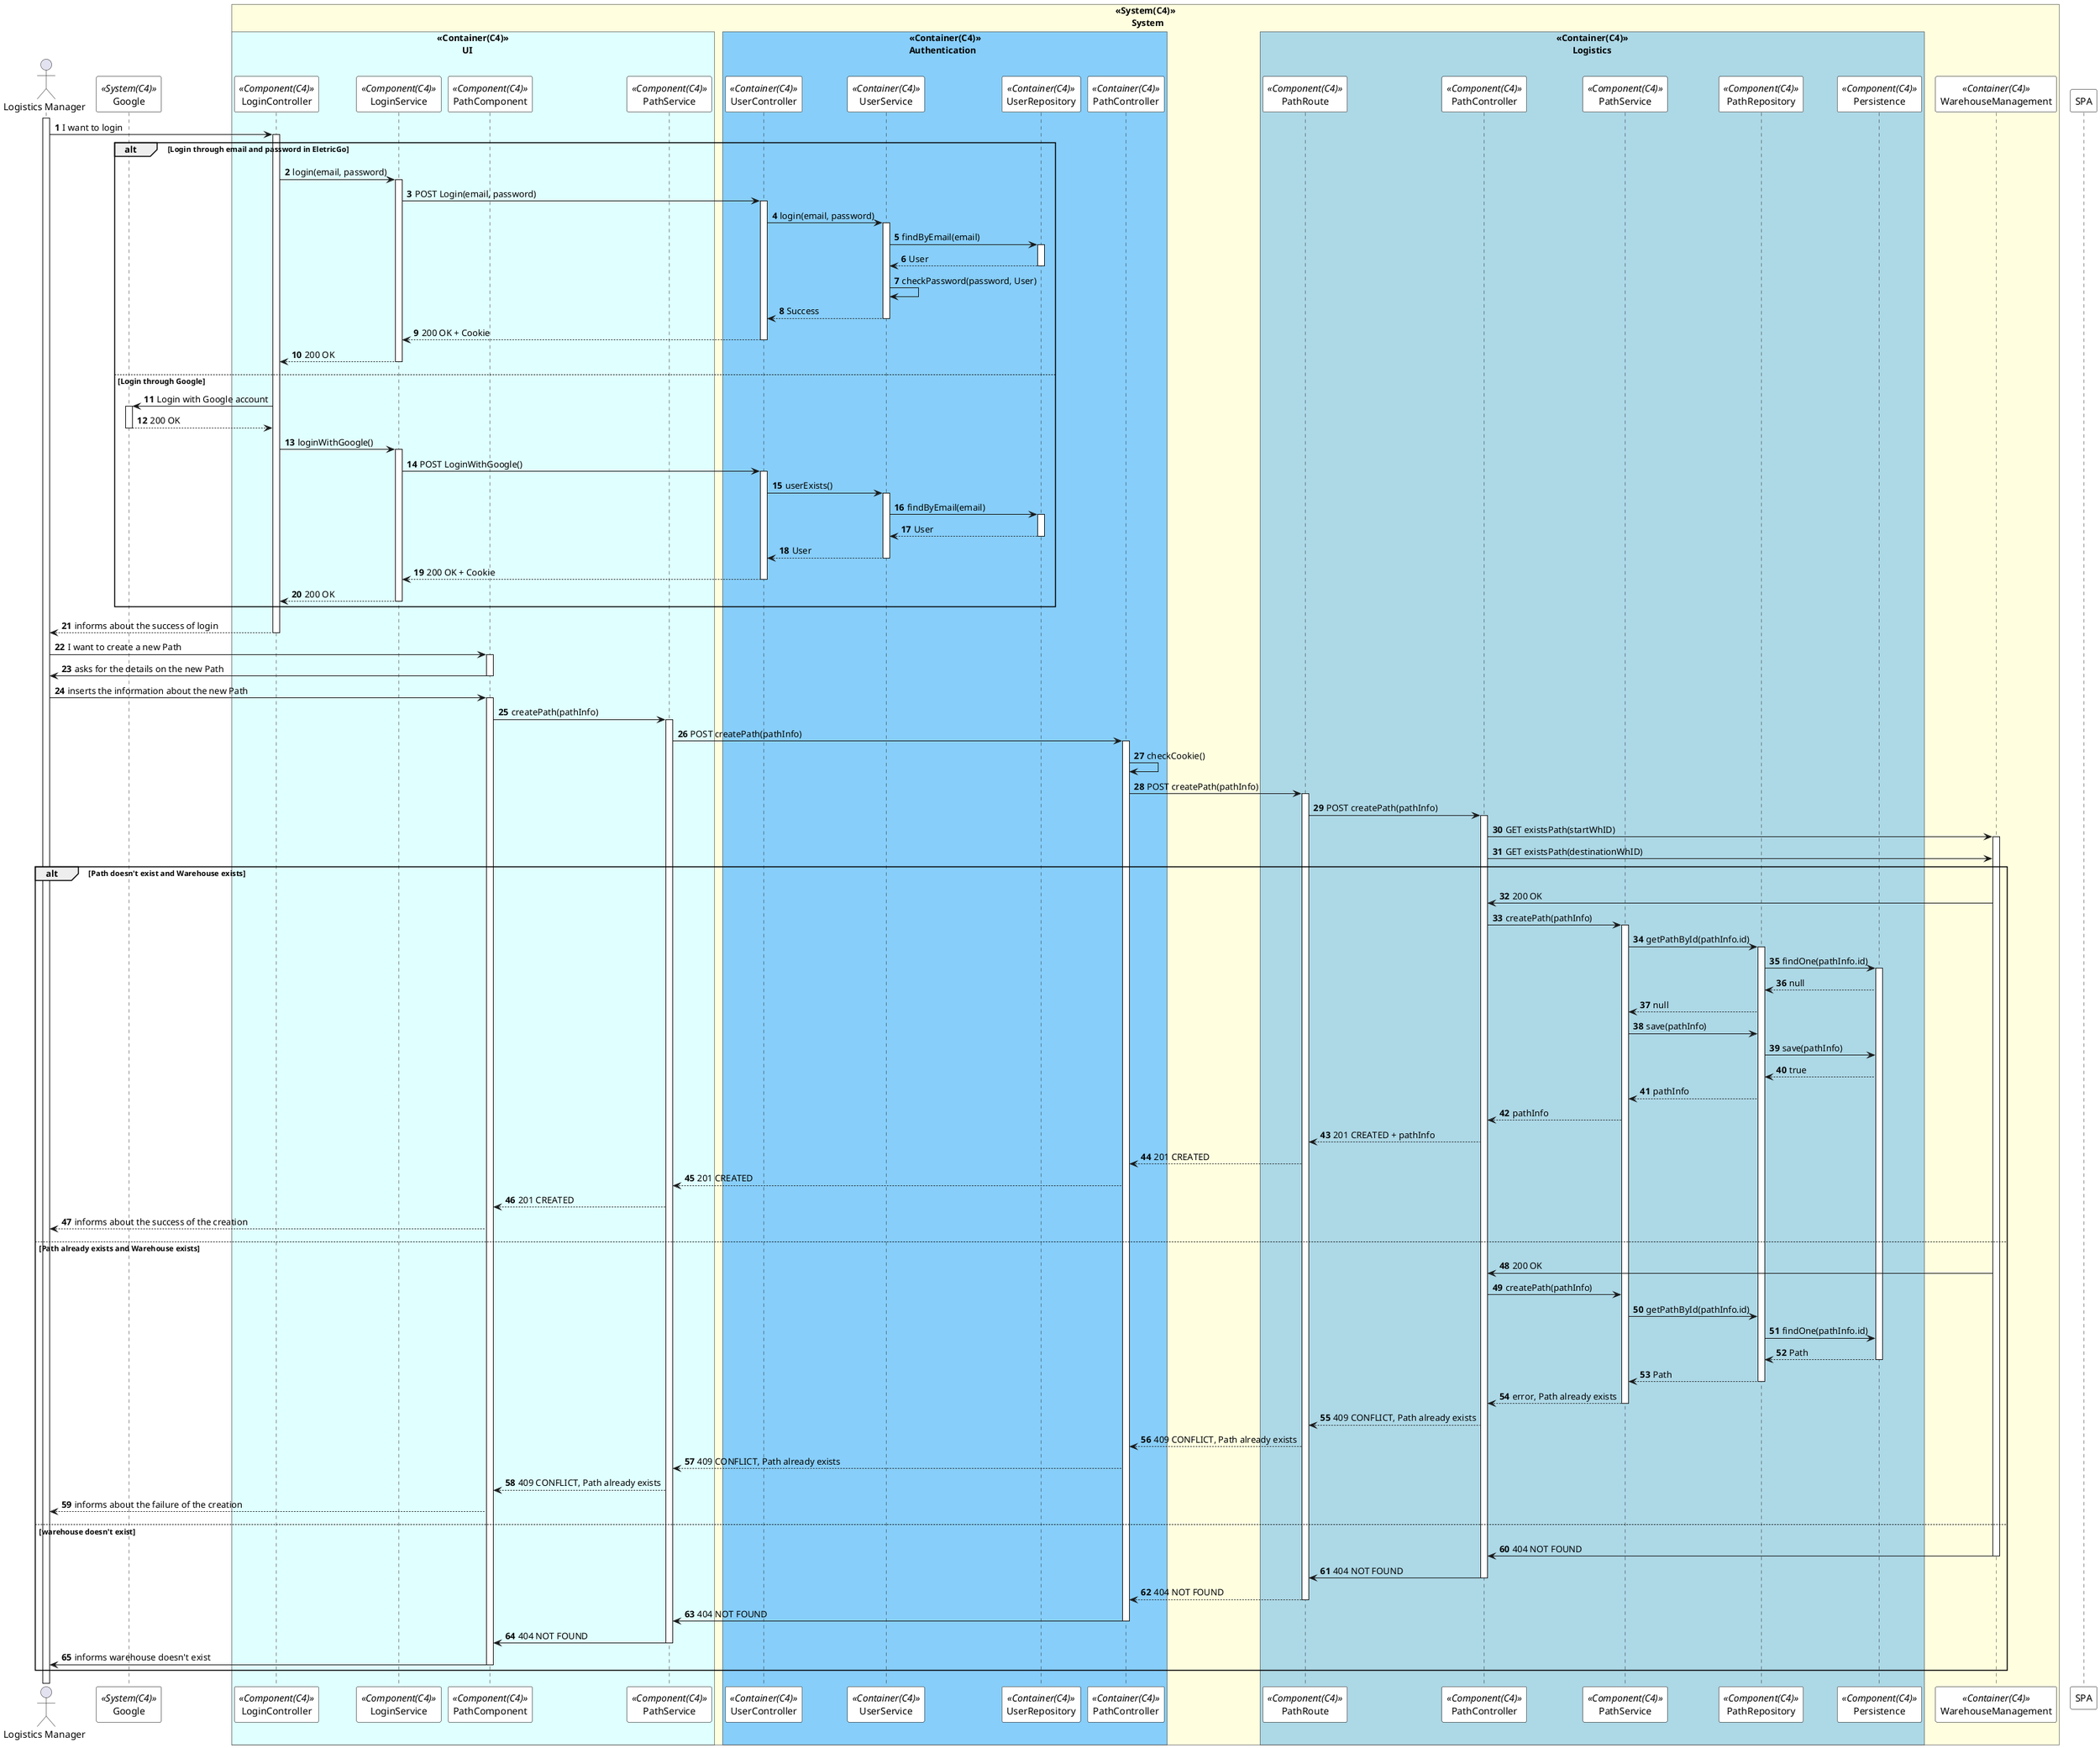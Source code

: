 @startuml createPathSD
autonumber
!pragma teoz true
skinparam sequence {
ParticipantBorderColor black
ParticipantBackgroundColor white
}
actor "Logistics Manager" as manager

participant Google as Google <<System(C4)>>
box "<<System(C4)>>\n       System" #LightYellow
    box "<<Container(C4)>>\n           UI" #LightCyan
        
        participant LoginController as LoginC <<Component(C4)>>
        participant LoginService as LoginS <<Component(C4)>>
    
    
    
        participant PathComponent as PathC <<Component(C4)>>
        participant PathService as PathS <<Component(C4)>>
        

    end box

    box "<<Container(C4)>>\nAuthentication" #LightSkyBlue

        participant UserController as UserCTRL <<Container(C4)>> 
        participant UserService as UserServ <<Container(C4)>> 
        participant UserRepository as UserRepo <<Container(C4)>> 

        participant PathController as PathCTRL <<Container(C4)>>

    end box
    box "<<Container(C4)>>\n       Logistics" #LightBlue
        participant PathRoute as Route <<Component(C4)>>
        participant PathController as Controller <<Component(C4)>>
        participant PathService as Service <<Component(C4)>>
        participant PathRepository as Repository <<Component(C4)>>
        participant Persistence as Persistence <<Component(C4)>>
    end box
    participant WarehouseManagement as WarehouseManagement <<Container(C4)>>
end box


activate manager
manager->LoginC: I want to login
activate LoginC

alt Login through email and password in EletricGo


    LoginC -> LoginS: login(email, password)
    activate LoginS
    LoginS -> UserCTRL: POST Login(email, password)
    activate UserCTRL

    UserCTRL -> UserServ: login(email, password)
    activate UserServ
    UserServ -> UserRepo: findByEmail(email)
    activate UserRepo
    UserRepo --> UserServ: User
    deactivate UserRepo
    UserServ -> UserServ: checkPassword(password, User)
    UserServ --> UserCTRL: Success
    deactivate UserServ


    UserCTRL --> LoginS: 200 OK + Cookie
    deactivate UserCTRL

    LoginS --> LoginC: 200 OK
    deactivate LoginS

else Login through Google

    LoginC -> Google: Login with Google account
    activate Google
    Google --> LoginC: 200 OK
    deactivate Google
    LoginC -> LoginS: loginWithGoogle()
    activate LoginS
    LoginS -> UserCTRL: POST LoginWithGoogle()
    activate UserCTRL
    UserCTRL -> UserServ: userExists()
    activate UserServ
    UserServ -> UserRepo: findByEmail(email)
    activate UserRepo
    UserRepo --> UserServ: User
    deactivate UserRepo
    UserServ --> UserCTRL: User
    deactivate UserServ
    UserCTRL --> LoginS: 200 OK + Cookie
    deactivate UserCTRL
    LoginS --> LoginC: 200 OK
    deactivate LoginS

    deactivate Google

end



LoginC --> manager: informs about the success of login
deactivate LoginC

manager -> PathC: I want to create a new Path
activate PathC

PathC -> manager: asks for the details on the new Path
deactivate PathC

manager -> PathC: inserts the information about the new Path
activate PathC

PathC -> PathS: createPath(pathInfo)
activate PathS

PathS -> PathCTRL: POST createPath(pathInfo)
activate PathCTRL

PathCTRL -> PathCTRL: checkCookie()

PathCTRL -> Route: POST createPath(pathInfo)
activate Route
Route -> Controller: POST createPath(pathInfo)
activate Controller

Controller -> WarehouseManagement: GET existsPath(startWhID)
activate WarehouseManagement
Controller -> WarehouseManagement: GET existsPath(destinationWhID)

alt Path doesn't exist and Warehouse exists

    WarehouseManagement -> Controller: 200 OK

    Controller -> Service: createPath(pathInfo)
    activate Service
    Service -> Repository: getPathById(pathInfo.id)
    activate Repository
    Repository -> Persistence: findOne(pathInfo.id)
    activate Persistence
    Persistence --> Repository: null

    Repository --> Service: null

    Service -> Repository: save(pathInfo)

    Repository -> Persistence: save(pathInfo)

    Persistence --> Repository: true

    Repository --> Service: pathInfo

    Service --> Controller: pathInfo

    Controller --> Route: 201 CREATED + pathInfo

    Route --> PathCTRL: 201 CREATED

    PathCTRL --> PathS: 201 CREATED

    PathS --> PathC: 201 CREATED

    PathC --> manager: informs about the success of the creation

else Path already exists and Warehouse exists

    WarehouseManagement -> Controller: 200 OK

    Controller -> Service: createPath(pathInfo)

    Service -> Repository: getPathById(pathInfo.id)

    Repository -> Persistence: findOne(pathInfo.id)

    Persistence --> Repository: Path
    deactivate Persistence
    Repository --> Service: Path
    deactivate Repository
    Service --> Controller: error, Path already exists
    deactivate Service
    Controller --> Route: 409 CONFLICT, Path already exists

    Route --> PathCTRL: 409 CONFLICT, Path already exists

    PathCTRL --> PathS: 409 CONFLICT, Path already exists

    PathS --> PathC: 409 CONFLICT, Path already exists

    PathC --> manager: informs about the failure of the creation


else warehouse doesn't exist

    WarehouseManagement -> Controller: 404 NOT FOUND
    deactivate WarehouseManagement
    Controller -> Route: 404 NOT FOUND
    deactivate Controller
    Route --> PathCTRL: 404 NOT FOUND
    deactivate Route
    PathCTRL -> PathS: 404 NOT FOUND
    deactivate PathCTRL
    PathS -> PathC: 404 NOT FOUND
    deactivate PathS
    PathC -> manager: informs warehouse doesn't exist
    deactivate PathC

end

deactivate SPA
deactivate manager

@enduml